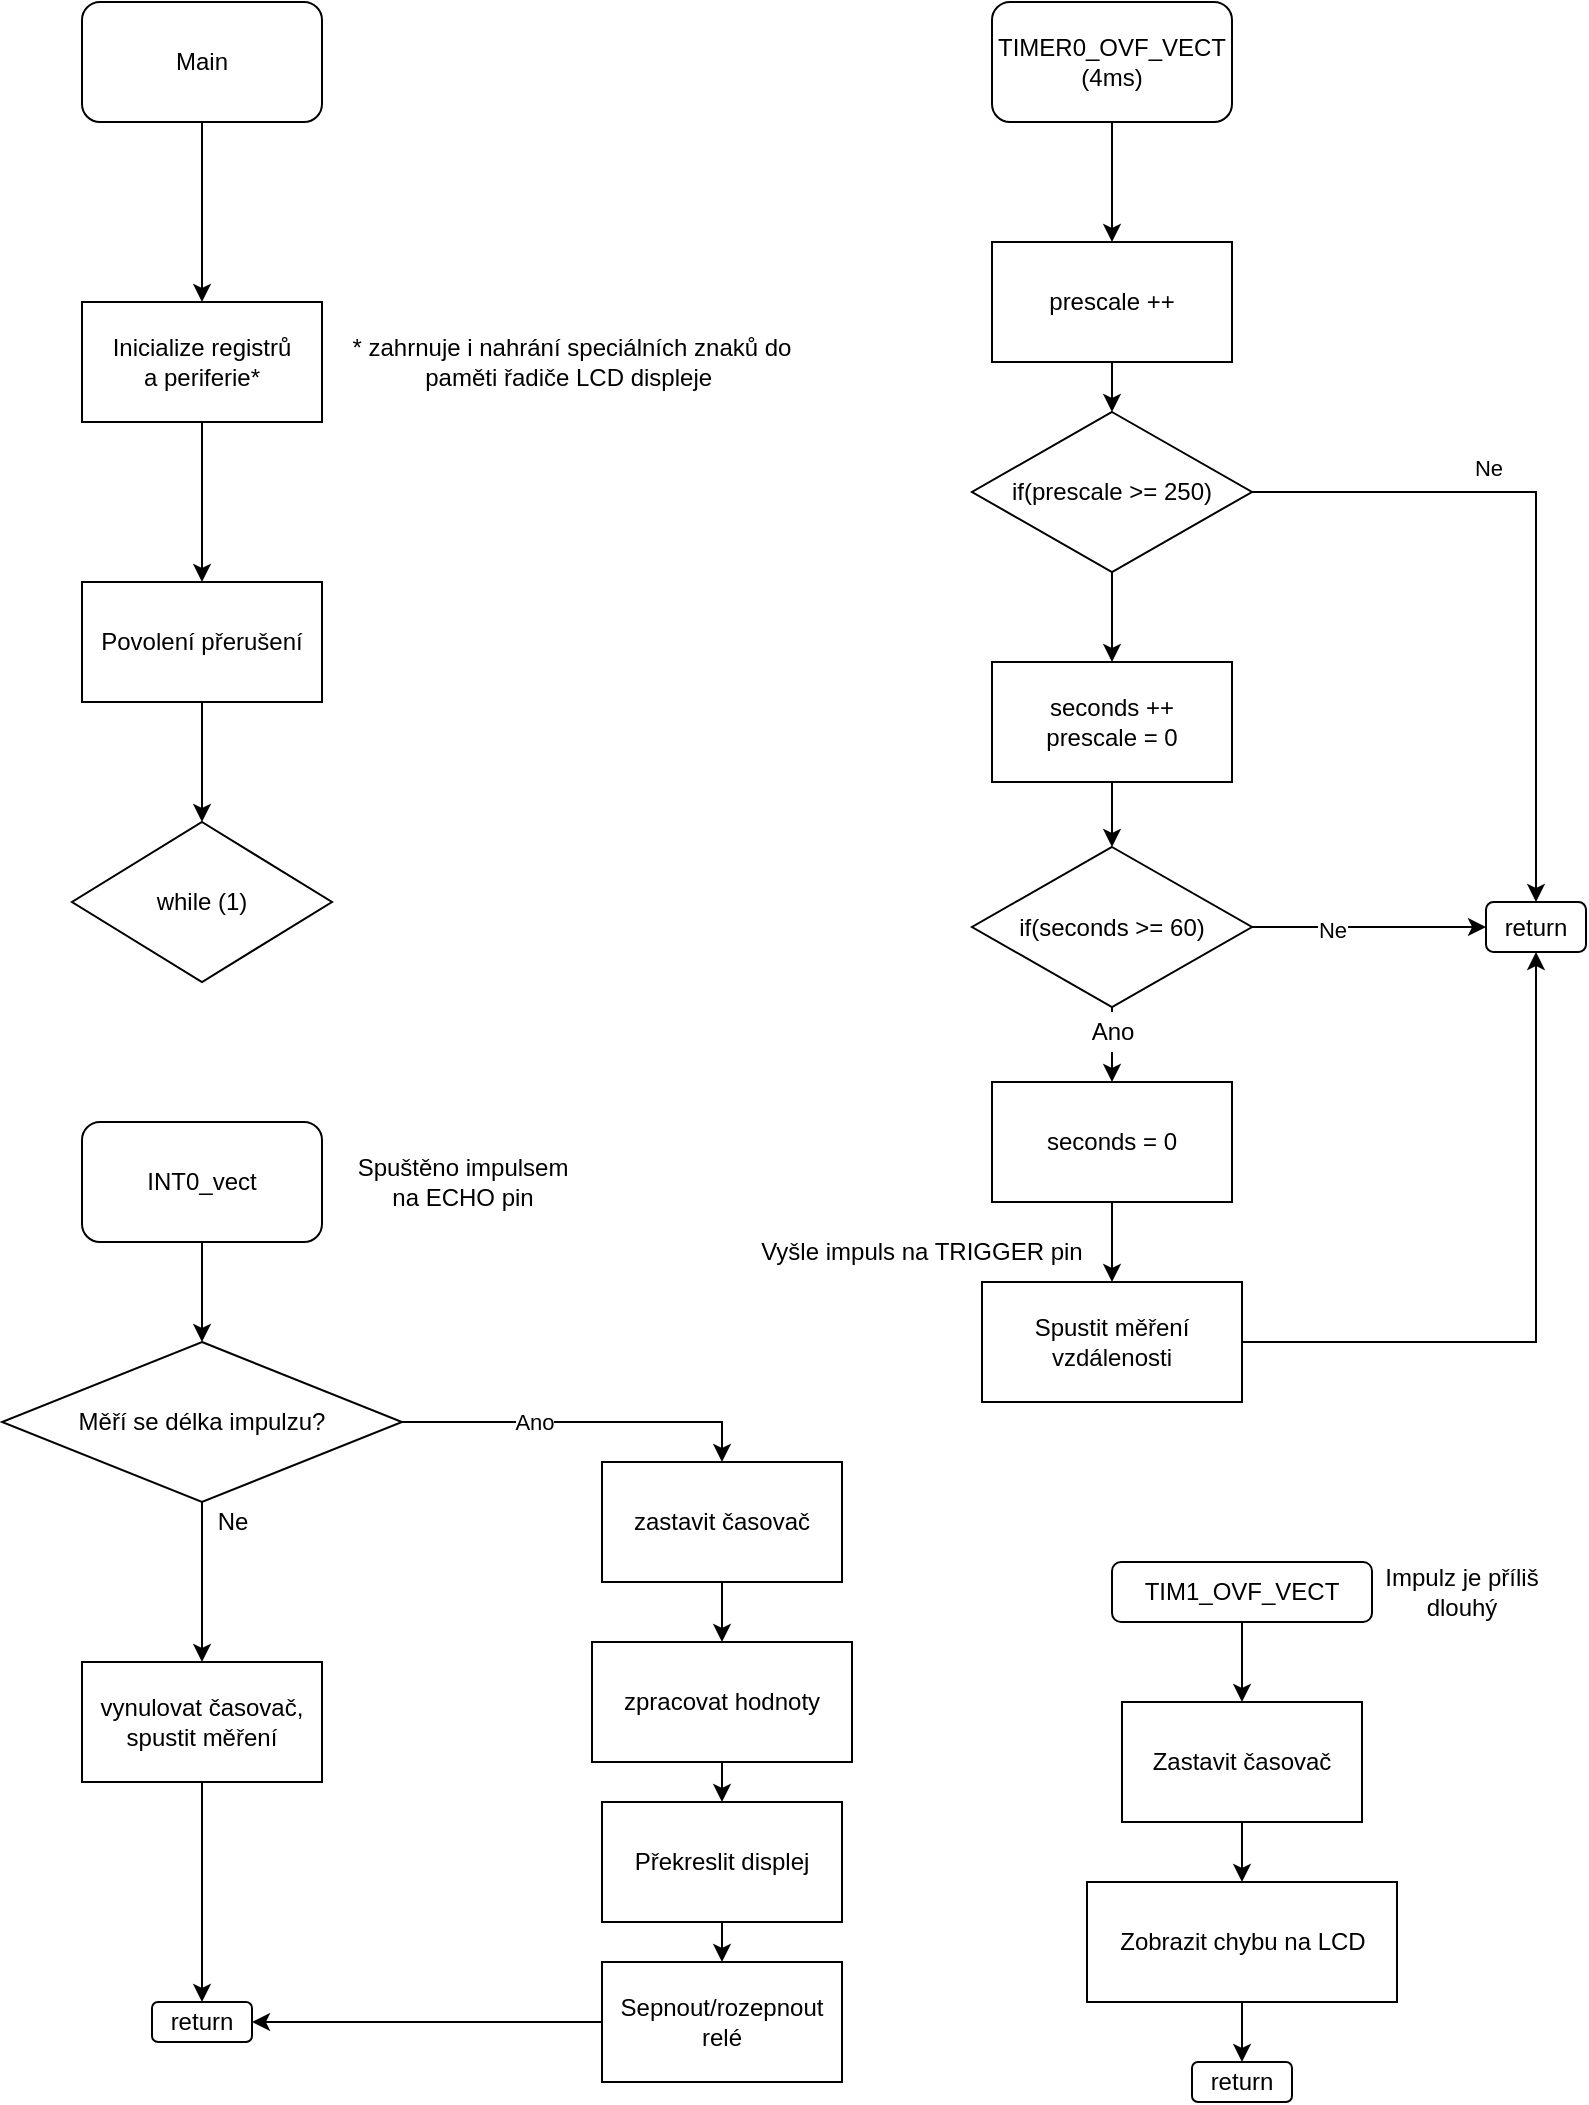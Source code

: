 <mxfile version="15.7.3" type="device"><diagram id="GrHb8ezzIo12st1I7N60" name="Page-1"><mxGraphModel dx="1422" dy="873" grid="1" gridSize="10" guides="1" tooltips="1" connect="1" arrows="1" fold="1" page="1" pageScale="1" pageWidth="827" pageHeight="1169" math="0" shadow="0"><root><mxCell id="0"/><mxCell id="1" parent="0"/><mxCell id="JS3sSckHVWCfKkDNMiwC-3" style="edgeStyle=orthogonalEdgeStyle;rounded=0;orthogonalLoop=1;jettySize=auto;html=1;exitX=0.5;exitY=1;exitDx=0;exitDy=0;entryX=0.5;entryY=0;entryDx=0;entryDy=0;" parent="1" source="JS3sSckHVWCfKkDNMiwC-1" target="JS3sSckHVWCfKkDNMiwC-2" edge="1"><mxGeometry relative="1" as="geometry"/></mxCell><mxCell id="JS3sSckHVWCfKkDNMiwC-1" value="Main" style="rounded=1;whiteSpace=wrap;html=1;" parent="1" vertex="1"><mxGeometry x="75" y="110" width="120" height="60" as="geometry"/></mxCell><mxCell id="JS3sSckHVWCfKkDNMiwC-9" style="edgeStyle=orthogonalEdgeStyle;rounded=0;orthogonalLoop=1;jettySize=auto;html=1;exitX=0.5;exitY=1;exitDx=0;exitDy=0;entryX=0.5;entryY=0;entryDx=0;entryDy=0;" parent="1" source="JS3sSckHVWCfKkDNMiwC-2" target="JS3sSckHVWCfKkDNMiwC-8" edge="1"><mxGeometry relative="1" as="geometry"/></mxCell><mxCell id="JS3sSckHVWCfKkDNMiwC-2" value="Inicialize registrů&lt;br&gt;a periferie*" style="rounded=0;whiteSpace=wrap;html=1;" parent="1" vertex="1"><mxGeometry x="75" y="260" width="120" height="60" as="geometry"/></mxCell><mxCell id="JS3sSckHVWCfKkDNMiwC-5" value="* zahrnuje i nahrání speciálních znaků do paměti řadiče LCD displeje&amp;nbsp;" style="text;html=1;strokeColor=none;fillColor=none;align=center;verticalAlign=middle;whiteSpace=wrap;rounded=0;" parent="1" vertex="1"><mxGeometry x="205" y="265" width="230" height="50" as="geometry"/></mxCell><mxCell id="JS3sSckHVWCfKkDNMiwC-6" value="while (1)" style="rhombus;whiteSpace=wrap;html=1;" parent="1" vertex="1"><mxGeometry x="70" y="520" width="130" height="80" as="geometry"/></mxCell><mxCell id="JS3sSckHVWCfKkDNMiwC-10" style="edgeStyle=orthogonalEdgeStyle;rounded=0;orthogonalLoop=1;jettySize=auto;html=1;exitX=0.5;exitY=1;exitDx=0;exitDy=0;entryX=0.5;entryY=0;entryDx=0;entryDy=0;" parent="1" source="JS3sSckHVWCfKkDNMiwC-8" target="JS3sSckHVWCfKkDNMiwC-6" edge="1"><mxGeometry relative="1" as="geometry"/></mxCell><mxCell id="JS3sSckHVWCfKkDNMiwC-8" value="Povolení přerušení" style="rounded=0;whiteSpace=wrap;html=1;" parent="1" vertex="1"><mxGeometry x="75" y="400" width="120" height="60" as="geometry"/></mxCell><mxCell id="JS3sSckHVWCfKkDNMiwC-14" style="edgeStyle=orthogonalEdgeStyle;rounded=0;orthogonalLoop=1;jettySize=auto;html=1;exitX=0.5;exitY=1;exitDx=0;exitDy=0;entryX=0.5;entryY=0;entryDx=0;entryDy=0;" parent="1" source="JS3sSckHVWCfKkDNMiwC-11" target="JS3sSckHVWCfKkDNMiwC-12" edge="1"><mxGeometry relative="1" as="geometry"/></mxCell><mxCell id="JS3sSckHVWCfKkDNMiwC-11" value="TIMER0_OVF_VECT&lt;br&gt;(4ms)" style="rounded=1;whiteSpace=wrap;html=1;" parent="1" vertex="1"><mxGeometry x="530" y="110" width="120" height="60" as="geometry"/></mxCell><mxCell id="JS3sSckHVWCfKkDNMiwC-15" style="edgeStyle=orthogonalEdgeStyle;rounded=0;orthogonalLoop=1;jettySize=auto;html=1;exitX=0.5;exitY=1;exitDx=0;exitDy=0;entryX=0.5;entryY=0;entryDx=0;entryDy=0;" parent="1" source="JS3sSckHVWCfKkDNMiwC-12" target="JS3sSckHVWCfKkDNMiwC-13" edge="1"><mxGeometry relative="1" as="geometry"/></mxCell><mxCell id="JS3sSckHVWCfKkDNMiwC-12" value="prescale ++" style="rounded=0;whiteSpace=wrap;html=1;" parent="1" vertex="1"><mxGeometry x="530" y="230" width="120" height="60" as="geometry"/></mxCell><mxCell id="JS3sSckHVWCfKkDNMiwC-17" style="edgeStyle=orthogonalEdgeStyle;rounded=0;orthogonalLoop=1;jettySize=auto;html=1;exitX=1;exitY=0.5;exitDx=0;exitDy=0;entryX=0.5;entryY=0;entryDx=0;entryDy=0;" parent="1" source="JS3sSckHVWCfKkDNMiwC-13" target="JS3sSckHVWCfKkDNMiwC-16" edge="1"><mxGeometry relative="1" as="geometry"/></mxCell><mxCell id="JS3sSckHVWCfKkDNMiwC-18" value="Ne" style="edgeLabel;html=1;align=center;verticalAlign=middle;resizable=0;points=[];" parent="JS3sSckHVWCfKkDNMiwC-17" vertex="1" connectable="0"><mxGeometry x="-0.322" y="-1" relative="1" as="geometry"><mxPoint y="-13" as="offset"/></mxGeometry></mxCell><mxCell id="r6kMxDlxNUn3FELLx2N--3" style="edgeStyle=orthogonalEdgeStyle;rounded=0;orthogonalLoop=1;jettySize=auto;html=1;exitX=0.5;exitY=1;exitDx=0;exitDy=0;entryX=0.5;entryY=0;entryDx=0;entryDy=0;" parent="1" source="JS3sSckHVWCfKkDNMiwC-13" target="r6kMxDlxNUn3FELLx2N--1" edge="1"><mxGeometry relative="1" as="geometry"/></mxCell><mxCell id="JS3sSckHVWCfKkDNMiwC-13" value="&lt;span&gt;if(prescale &amp;gt;= 250)&lt;/span&gt;" style="rhombus;whiteSpace=wrap;html=1;" parent="1" vertex="1"><mxGeometry x="520" y="315" width="140" height="80" as="geometry"/></mxCell><mxCell id="JS3sSckHVWCfKkDNMiwC-16" value="return" style="rounded=1;whiteSpace=wrap;html=1;" parent="1" vertex="1"><mxGeometry x="777" y="560" width="50" height="25" as="geometry"/></mxCell><mxCell id="JS3sSckHVWCfKkDNMiwC-22" style="edgeStyle=orthogonalEdgeStyle;rounded=0;orthogonalLoop=1;jettySize=auto;html=1;exitX=1;exitY=0.5;exitDx=0;exitDy=0;entryX=0.5;entryY=1;entryDx=0;entryDy=0;" parent="1" source="JS3sSckHVWCfKkDNMiwC-20" target="JS3sSckHVWCfKkDNMiwC-16" edge="1"><mxGeometry relative="1" as="geometry"/></mxCell><mxCell id="JS3sSckHVWCfKkDNMiwC-20" value="Spustit měření vzdálenosti" style="rounded=0;whiteSpace=wrap;html=1;" parent="1" vertex="1"><mxGeometry x="525" y="750" width="130" height="60" as="geometry"/></mxCell><mxCell id="JS3sSckHVWCfKkDNMiwC-23" value="Vyšle impuls na TRIGGER pin" style="text;html=1;strokeColor=none;fillColor=none;align=center;verticalAlign=middle;whiteSpace=wrap;rounded=0;" parent="1" vertex="1"><mxGeometry x="400" y="720" width="190" height="30" as="geometry"/></mxCell><mxCell id="JS3sSckHVWCfKkDNMiwC-31" style="edgeStyle=orthogonalEdgeStyle;rounded=0;orthogonalLoop=1;jettySize=auto;html=1;exitX=0.5;exitY=1;exitDx=0;exitDy=0;entryX=0.5;entryY=0;entryDx=0;entryDy=0;" parent="1" source="JS3sSckHVWCfKkDNMiwC-24" target="JS3sSckHVWCfKkDNMiwC-30" edge="1"><mxGeometry relative="1" as="geometry"/></mxCell><mxCell id="JS3sSckHVWCfKkDNMiwC-24" value="INT0_vect" style="rounded=1;whiteSpace=wrap;html=1;" parent="1" vertex="1"><mxGeometry x="75" y="670" width="120" height="60" as="geometry"/></mxCell><mxCell id="JS3sSckHVWCfKkDNMiwC-25" value="Spuštěno impulsem&lt;br&gt;na ECHO pin" style="text;html=1;align=center;verticalAlign=middle;resizable=0;points=[];autosize=1;strokeColor=none;fillColor=none;" parent="1" vertex="1"><mxGeometry x="205" y="685" width="120" height="30" as="geometry"/></mxCell><mxCell id="1vVl69vN-QAYT-BU8aMp-1" style="edgeStyle=orthogonalEdgeStyle;rounded=0;orthogonalLoop=1;jettySize=auto;html=1;exitX=0.5;exitY=1;exitDx=0;exitDy=0;entryX=0.5;entryY=0;entryDx=0;entryDy=0;" edge="1" parent="1" source="JS3sSckHVWCfKkDNMiwC-28" target="JS3sSckHVWCfKkDNMiwC-34"><mxGeometry relative="1" as="geometry"/></mxCell><mxCell id="JS3sSckHVWCfKkDNMiwC-28" value="vynulovat časovač,&lt;br&gt;spustit měření" style="rounded=0;whiteSpace=wrap;html=1;" parent="1" vertex="1"><mxGeometry x="75" y="940" width="120" height="60" as="geometry"/></mxCell><mxCell id="JS3sSckHVWCfKkDNMiwC-32" style="edgeStyle=orthogonalEdgeStyle;rounded=0;orthogonalLoop=1;jettySize=auto;html=1;exitX=0.5;exitY=1;exitDx=0;exitDy=0;entryX=0.5;entryY=0;entryDx=0;entryDy=0;" parent="1" source="JS3sSckHVWCfKkDNMiwC-30" target="JS3sSckHVWCfKkDNMiwC-28" edge="1"><mxGeometry relative="1" as="geometry"/></mxCell><mxCell id="JS3sSckHVWCfKkDNMiwC-37" style="edgeStyle=orthogonalEdgeStyle;rounded=0;orthogonalLoop=1;jettySize=auto;html=1;exitX=1;exitY=0.5;exitDx=0;exitDy=0;entryX=0.5;entryY=0;entryDx=0;entryDy=0;" parent="1" source="JS3sSckHVWCfKkDNMiwC-30" target="JS3sSckHVWCfKkDNMiwC-36" edge="1"><mxGeometry relative="1" as="geometry"><Array as="points"><mxPoint x="395" y="820"/></Array></mxGeometry></mxCell><mxCell id="1vVl69vN-QAYT-BU8aMp-2" value="Ano" style="edgeLabel;html=1;align=center;verticalAlign=middle;resizable=0;points=[];" vertex="1" connectable="0" parent="JS3sSckHVWCfKkDNMiwC-37"><mxGeometry x="-0.267" relative="1" as="geometry"><mxPoint as="offset"/></mxGeometry></mxCell><mxCell id="JS3sSckHVWCfKkDNMiwC-30" value="Měří se délka impulzu?" style="rhombus;whiteSpace=wrap;html=1;" parent="1" vertex="1"><mxGeometry x="35" y="780" width="200" height="80" as="geometry"/></mxCell><mxCell id="JS3sSckHVWCfKkDNMiwC-33" value="Ne" style="text;html=1;align=center;verticalAlign=middle;resizable=0;points=[];autosize=1;strokeColor=none;fillColor=none;" parent="1" vertex="1"><mxGeometry x="135" y="860" width="30" height="20" as="geometry"/></mxCell><mxCell id="JS3sSckHVWCfKkDNMiwC-34" value="return" style="rounded=1;whiteSpace=wrap;html=1;" parent="1" vertex="1"><mxGeometry x="110" y="1110" width="50" height="20" as="geometry"/></mxCell><mxCell id="JS3sSckHVWCfKkDNMiwC-38" style="edgeStyle=orthogonalEdgeStyle;rounded=0;orthogonalLoop=1;jettySize=auto;html=1;exitX=0.5;exitY=1;exitDx=0;exitDy=0;" parent="1" source="JS3sSckHVWCfKkDNMiwC-36" target="JS3sSckHVWCfKkDNMiwC-39" edge="1"><mxGeometry relative="1" as="geometry"><mxPoint x="330" y="950" as="targetPoint"/></mxGeometry></mxCell><mxCell id="JS3sSckHVWCfKkDNMiwC-36" value="zastavit časovač" style="rounded=0;whiteSpace=wrap;html=1;" parent="1" vertex="1"><mxGeometry x="335" y="840" width="120" height="60" as="geometry"/></mxCell><mxCell id="JS3sSckHVWCfKkDNMiwC-52" style="edgeStyle=orthogonalEdgeStyle;rounded=0;orthogonalLoop=1;jettySize=auto;html=1;exitX=0.5;exitY=1;exitDx=0;exitDy=0;entryX=0.5;entryY=0;entryDx=0;entryDy=0;" parent="1" source="JS3sSckHVWCfKkDNMiwC-39" target="JS3sSckHVWCfKkDNMiwC-41" edge="1"><mxGeometry relative="1" as="geometry"/></mxCell><mxCell id="JS3sSckHVWCfKkDNMiwC-39" value="zpracovat hodnoty" style="rounded=0;whiteSpace=wrap;html=1;" parent="1" vertex="1"><mxGeometry x="330" y="930" width="130" height="60" as="geometry"/></mxCell><mxCell id="JS3sSckHVWCfKkDNMiwC-55" style="edgeStyle=orthogonalEdgeStyle;rounded=0;orthogonalLoop=1;jettySize=auto;html=1;exitX=0.5;exitY=1;exitDx=0;exitDy=0;entryX=0.5;entryY=0;entryDx=0;entryDy=0;" parent="1" source="JS3sSckHVWCfKkDNMiwC-41" target="JS3sSckHVWCfKkDNMiwC-53" edge="1"><mxGeometry relative="1" as="geometry"/></mxCell><mxCell id="JS3sSckHVWCfKkDNMiwC-41" value="Překreslit displej" style="rounded=0;whiteSpace=wrap;html=1;" parent="1" vertex="1"><mxGeometry x="335" y="1010" width="120" height="60" as="geometry"/></mxCell><mxCell id="JS3sSckHVWCfKkDNMiwC-45" style="edgeStyle=orthogonalEdgeStyle;rounded=0;orthogonalLoop=1;jettySize=auto;html=1;exitX=0.5;exitY=1;exitDx=0;exitDy=0;" parent="1" source="JS3sSckHVWCfKkDNMiwC-43" target="JS3sSckHVWCfKkDNMiwC-46" edge="1"><mxGeometry relative="1" as="geometry"><mxPoint x="655.077" y="920" as="targetPoint"/></mxGeometry></mxCell><mxCell id="JS3sSckHVWCfKkDNMiwC-43" value="TIM1_OVF_VECT" style="rounded=1;whiteSpace=wrap;html=1;" parent="1" vertex="1"><mxGeometry x="590" y="890" width="130" height="30" as="geometry"/></mxCell><mxCell id="JS3sSckHVWCfKkDNMiwC-44" value="Impulz je příliš dlouhý" style="text;html=1;strokeColor=none;fillColor=none;align=center;verticalAlign=middle;whiteSpace=wrap;rounded=0;" parent="1" vertex="1"><mxGeometry x="720" y="890" width="90" height="30" as="geometry"/></mxCell><mxCell id="JS3sSckHVWCfKkDNMiwC-48" style="edgeStyle=orthogonalEdgeStyle;rounded=0;orthogonalLoop=1;jettySize=auto;html=1;exitX=0.5;exitY=1;exitDx=0;exitDy=0;entryX=0.5;entryY=0;entryDx=0;entryDy=0;" parent="1" source="JS3sSckHVWCfKkDNMiwC-46" target="JS3sSckHVWCfKkDNMiwC-47" edge="1"><mxGeometry relative="1" as="geometry"/></mxCell><mxCell id="JS3sSckHVWCfKkDNMiwC-46" value="Zastavit časovač" style="rounded=0;whiteSpace=wrap;html=1;" parent="1" vertex="1"><mxGeometry x="594.997" y="960" width="120" height="60" as="geometry"/></mxCell><mxCell id="JS3sSckHVWCfKkDNMiwC-50" style="edgeStyle=orthogonalEdgeStyle;rounded=0;orthogonalLoop=1;jettySize=auto;html=1;exitX=0.5;exitY=1;exitDx=0;exitDy=0;entryX=0.5;entryY=1;entryDx=0;entryDy=0;" parent="1" source="JS3sSckHVWCfKkDNMiwC-47" target="JS3sSckHVWCfKkDNMiwC-49" edge="1"><mxGeometry relative="1" as="geometry"/></mxCell><mxCell id="JS3sSckHVWCfKkDNMiwC-47" value="Zobrazit chybu na LCD" style="rounded=0;whiteSpace=wrap;html=1;" parent="1" vertex="1"><mxGeometry x="577.5" y="1050" width="155" height="60" as="geometry"/></mxCell><mxCell id="JS3sSckHVWCfKkDNMiwC-49" value="return" style="rounded=1;whiteSpace=wrap;html=1;direction=west;" parent="1" vertex="1"><mxGeometry x="630" y="1140" width="50" height="20" as="geometry"/></mxCell><mxCell id="JS3sSckHVWCfKkDNMiwC-54" style="edgeStyle=orthogonalEdgeStyle;rounded=0;orthogonalLoop=1;jettySize=auto;html=1;exitX=0;exitY=0.5;exitDx=0;exitDy=0;entryX=1;entryY=0.5;entryDx=0;entryDy=0;" parent="1" source="JS3sSckHVWCfKkDNMiwC-53" target="JS3sSckHVWCfKkDNMiwC-34" edge="1"><mxGeometry relative="1" as="geometry"/></mxCell><mxCell id="JS3sSckHVWCfKkDNMiwC-53" value="Sepnout/rozepnout relé" style="rounded=0;whiteSpace=wrap;html=1;" parent="1" vertex="1"><mxGeometry x="335" y="1090" width="120" height="60" as="geometry"/></mxCell><mxCell id="r6kMxDlxNUn3FELLx2N--4" style="edgeStyle=orthogonalEdgeStyle;rounded=0;orthogonalLoop=1;jettySize=auto;html=1;exitX=0.5;exitY=1;exitDx=0;exitDy=0;entryX=0.5;entryY=0;entryDx=0;entryDy=0;" parent="1" source="r6kMxDlxNUn3FELLx2N--1" target="r6kMxDlxNUn3FELLx2N--2" edge="1"><mxGeometry relative="1" as="geometry"/></mxCell><mxCell id="r6kMxDlxNUn3FELLx2N--1" value="seconds ++&lt;br&gt;prescale = 0" style="rounded=0;whiteSpace=wrap;html=1;" parent="1" vertex="1"><mxGeometry x="530" y="440" width="120" height="60" as="geometry"/></mxCell><mxCell id="r6kMxDlxNUn3FELLx2N--5" style="edgeStyle=orthogonalEdgeStyle;rounded=0;orthogonalLoop=1;jettySize=auto;html=1;exitX=1;exitY=0.5;exitDx=0;exitDy=0;entryX=0;entryY=0.5;entryDx=0;entryDy=0;" parent="1" source="r6kMxDlxNUn3FELLx2N--2" target="JS3sSckHVWCfKkDNMiwC-16" edge="1"><mxGeometry relative="1" as="geometry"/></mxCell><mxCell id="r6kMxDlxNUn3FELLx2N--6" value="Ne" style="edgeLabel;html=1;align=center;verticalAlign=middle;resizable=0;points=[];" parent="r6kMxDlxNUn3FELLx2N--5" vertex="1" connectable="0"><mxGeometry x="-0.316" y="-1" relative="1" as="geometry"><mxPoint as="offset"/></mxGeometry></mxCell><mxCell id="r6kMxDlxNUn3FELLx2N--9" style="edgeStyle=orthogonalEdgeStyle;rounded=0;orthogonalLoop=1;jettySize=auto;html=1;exitX=0.5;exitY=1;exitDx=0;exitDy=0;entryX=0.5;entryY=0;entryDx=0;entryDy=0;startArrow=none;" parent="1" source="r6kMxDlxNUn3FELLx2N--10" target="r6kMxDlxNUn3FELLx2N--8" edge="1"><mxGeometry relative="1" as="geometry"/></mxCell><mxCell id="r6kMxDlxNUn3FELLx2N--2" value="&lt;span&gt;if(seconds &amp;gt;= 60)&lt;/span&gt;" style="rhombus;whiteSpace=wrap;html=1;" parent="1" vertex="1"><mxGeometry x="520" y="532.5" width="140" height="80" as="geometry"/></mxCell><mxCell id="r6kMxDlxNUn3FELLx2N--12" style="edgeStyle=orthogonalEdgeStyle;rounded=0;orthogonalLoop=1;jettySize=auto;html=1;exitX=0.5;exitY=1;exitDx=0;exitDy=0;entryX=0.5;entryY=0;entryDx=0;entryDy=0;" parent="1" source="r6kMxDlxNUn3FELLx2N--8" target="JS3sSckHVWCfKkDNMiwC-20" edge="1"><mxGeometry relative="1" as="geometry"/></mxCell><mxCell id="r6kMxDlxNUn3FELLx2N--8" value="seconds = 0" style="rounded=0;whiteSpace=wrap;html=1;" parent="1" vertex="1"><mxGeometry x="530" y="650" width="120" height="60" as="geometry"/></mxCell><mxCell id="r6kMxDlxNUn3FELLx2N--10" value="Ano" style="text;html=1;align=center;verticalAlign=middle;resizable=0;points=[];autosize=1;strokeColor=none;fillColor=none;" parent="1" vertex="1"><mxGeometry x="570" y="615" width="40" height="20" as="geometry"/></mxCell><mxCell id="r6kMxDlxNUn3FELLx2N--11" value="" style="edgeStyle=orthogonalEdgeStyle;rounded=0;orthogonalLoop=1;jettySize=auto;html=1;exitX=0.5;exitY=1;exitDx=0;exitDy=0;entryX=0.5;entryY=0;entryDx=0;entryDy=0;endArrow=none;" parent="1" source="r6kMxDlxNUn3FELLx2N--2" target="r6kMxDlxNUn3FELLx2N--10" edge="1"><mxGeometry relative="1" as="geometry"><mxPoint x="590" y="612.5" as="sourcePoint"/><mxPoint x="590" y="650" as="targetPoint"/></mxGeometry></mxCell></root></mxGraphModel></diagram></mxfile>